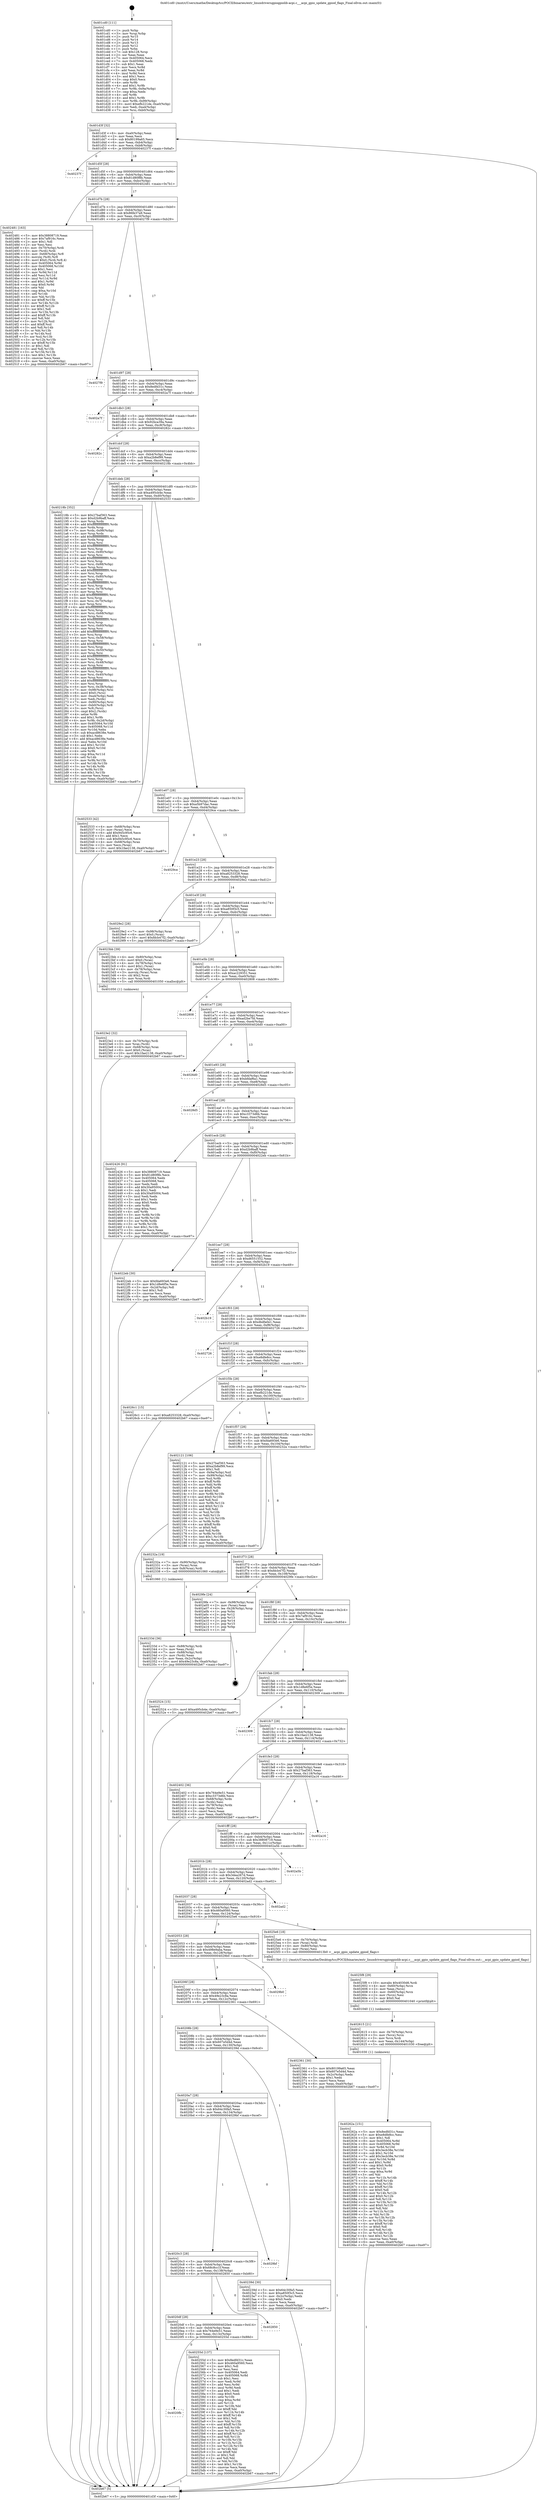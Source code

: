digraph "0x401cd0" {
  label = "0x401cd0 (/mnt/c/Users/mathe/Desktop/tcc/POCII/binaries/extr_linuxdriversgpiogpiolib-acpi.c___acpi_gpio_update_gpiod_flags_Final-ollvm.out::main(0))"
  labelloc = "t"
  node[shape=record]

  Entry [label="",width=0.3,height=0.3,shape=circle,fillcolor=black,style=filled]
  "0x401d3f" [label="{
     0x401d3f [32]\l
     | [instrs]\l
     &nbsp;&nbsp;0x401d3f \<+6\>: mov -0xa0(%rbp),%eax\l
     &nbsp;&nbsp;0x401d45 \<+2\>: mov %eax,%ecx\l
     &nbsp;&nbsp;0x401d47 \<+6\>: sub $0x80199a65,%ecx\l
     &nbsp;&nbsp;0x401d4d \<+6\>: mov %eax,-0xb4(%rbp)\l
     &nbsp;&nbsp;0x401d53 \<+6\>: mov %ecx,-0xb8(%rbp)\l
     &nbsp;&nbsp;0x401d59 \<+6\>: je 000000000040237f \<main+0x6af\>\l
  }"]
  "0x40237f" [label="{
     0x40237f\l
  }", style=dashed]
  "0x401d5f" [label="{
     0x401d5f [28]\l
     | [instrs]\l
     &nbsp;&nbsp;0x401d5f \<+5\>: jmp 0000000000401d64 \<main+0x94\>\l
     &nbsp;&nbsp;0x401d64 \<+6\>: mov -0xb4(%rbp),%eax\l
     &nbsp;&nbsp;0x401d6a \<+5\>: sub $0x81d80f8b,%eax\l
     &nbsp;&nbsp;0x401d6f \<+6\>: mov %eax,-0xbc(%rbp)\l
     &nbsp;&nbsp;0x401d75 \<+6\>: je 0000000000402481 \<main+0x7b1\>\l
  }"]
  Exit [label="",width=0.3,height=0.3,shape=circle,fillcolor=black,style=filled,peripheries=2]
  "0x402481" [label="{
     0x402481 [163]\l
     | [instrs]\l
     &nbsp;&nbsp;0x402481 \<+5\>: mov $0x38808719,%eax\l
     &nbsp;&nbsp;0x402486 \<+5\>: mov $0x7af916c,%ecx\l
     &nbsp;&nbsp;0x40248b \<+2\>: mov $0x1,%dl\l
     &nbsp;&nbsp;0x40248d \<+2\>: xor %esi,%esi\l
     &nbsp;&nbsp;0x40248f \<+4\>: mov -0x70(%rbp),%rdi\l
     &nbsp;&nbsp;0x402493 \<+3\>: mov (%rdi),%rdi\l
     &nbsp;&nbsp;0x402496 \<+4\>: mov -0x68(%rbp),%r8\l
     &nbsp;&nbsp;0x40249a \<+3\>: movslq (%r8),%r8\l
     &nbsp;&nbsp;0x40249d \<+8\>: movl $0x0,(%rdi,%r8,4)\l
     &nbsp;&nbsp;0x4024a5 \<+8\>: mov 0x405064,%r9d\l
     &nbsp;&nbsp;0x4024ad \<+8\>: mov 0x405068,%r10d\l
     &nbsp;&nbsp;0x4024b5 \<+3\>: sub $0x1,%esi\l
     &nbsp;&nbsp;0x4024b8 \<+3\>: mov %r9d,%r11d\l
     &nbsp;&nbsp;0x4024bb \<+3\>: add %esi,%r11d\l
     &nbsp;&nbsp;0x4024be \<+4\>: imul %r11d,%r9d\l
     &nbsp;&nbsp;0x4024c2 \<+4\>: and $0x1,%r9d\l
     &nbsp;&nbsp;0x4024c6 \<+4\>: cmp $0x0,%r9d\l
     &nbsp;&nbsp;0x4024ca \<+3\>: sete %bl\l
     &nbsp;&nbsp;0x4024cd \<+4\>: cmp $0xa,%r10d\l
     &nbsp;&nbsp;0x4024d1 \<+4\>: setl %r14b\l
     &nbsp;&nbsp;0x4024d5 \<+3\>: mov %bl,%r15b\l
     &nbsp;&nbsp;0x4024d8 \<+4\>: xor $0xff,%r15b\l
     &nbsp;&nbsp;0x4024dc \<+3\>: mov %r14b,%r12b\l
     &nbsp;&nbsp;0x4024df \<+4\>: xor $0xff,%r12b\l
     &nbsp;&nbsp;0x4024e3 \<+3\>: xor $0x1,%dl\l
     &nbsp;&nbsp;0x4024e6 \<+3\>: mov %r15b,%r13b\l
     &nbsp;&nbsp;0x4024e9 \<+4\>: and $0xff,%r13b\l
     &nbsp;&nbsp;0x4024ed \<+2\>: and %dl,%bl\l
     &nbsp;&nbsp;0x4024ef \<+3\>: mov %r12b,%sil\l
     &nbsp;&nbsp;0x4024f2 \<+4\>: and $0xff,%sil\l
     &nbsp;&nbsp;0x4024f6 \<+3\>: and %dl,%r14b\l
     &nbsp;&nbsp;0x4024f9 \<+3\>: or %bl,%r13b\l
     &nbsp;&nbsp;0x4024fc \<+3\>: or %r14b,%sil\l
     &nbsp;&nbsp;0x4024ff \<+3\>: xor %sil,%r13b\l
     &nbsp;&nbsp;0x402502 \<+3\>: or %r12b,%r15b\l
     &nbsp;&nbsp;0x402505 \<+4\>: xor $0xff,%r15b\l
     &nbsp;&nbsp;0x402509 \<+3\>: or $0x1,%dl\l
     &nbsp;&nbsp;0x40250c \<+3\>: and %dl,%r15b\l
     &nbsp;&nbsp;0x40250f \<+3\>: or %r15b,%r13b\l
     &nbsp;&nbsp;0x402512 \<+4\>: test $0x1,%r13b\l
     &nbsp;&nbsp;0x402516 \<+3\>: cmovne %ecx,%eax\l
     &nbsp;&nbsp;0x402519 \<+6\>: mov %eax,-0xa0(%rbp)\l
     &nbsp;&nbsp;0x40251f \<+5\>: jmp 0000000000402b67 \<main+0xe97\>\l
  }"]
  "0x401d7b" [label="{
     0x401d7b [28]\l
     | [instrs]\l
     &nbsp;&nbsp;0x401d7b \<+5\>: jmp 0000000000401d80 \<main+0xb0\>\l
     &nbsp;&nbsp;0x401d80 \<+6\>: mov -0xb4(%rbp),%eax\l
     &nbsp;&nbsp;0x401d86 \<+5\>: sub $0x86fe37a9,%eax\l
     &nbsp;&nbsp;0x401d8b \<+6\>: mov %eax,-0xc0(%rbp)\l
     &nbsp;&nbsp;0x401d91 \<+6\>: je 00000000004027f9 \<main+0xb29\>\l
  }"]
  "0x40262a" [label="{
     0x40262a [151]\l
     | [instrs]\l
     &nbsp;&nbsp;0x40262a \<+5\>: mov $0x8edfd31c,%eax\l
     &nbsp;&nbsp;0x40262f \<+5\>: mov $0xe8dfe8cc,%esi\l
     &nbsp;&nbsp;0x402634 \<+2\>: mov $0x1,%dl\l
     &nbsp;&nbsp;0x402636 \<+8\>: mov 0x405064,%r8d\l
     &nbsp;&nbsp;0x40263e \<+8\>: mov 0x405068,%r9d\l
     &nbsp;&nbsp;0x402646 \<+3\>: mov %r8d,%r10d\l
     &nbsp;&nbsp;0x402649 \<+7\>: sub $0x3ecb38e,%r10d\l
     &nbsp;&nbsp;0x402650 \<+4\>: sub $0x1,%r10d\l
     &nbsp;&nbsp;0x402654 \<+7\>: add $0x3ecb38e,%r10d\l
     &nbsp;&nbsp;0x40265b \<+4\>: imul %r10d,%r8d\l
     &nbsp;&nbsp;0x40265f \<+4\>: and $0x1,%r8d\l
     &nbsp;&nbsp;0x402663 \<+4\>: cmp $0x0,%r8d\l
     &nbsp;&nbsp;0x402667 \<+4\>: sete %r11b\l
     &nbsp;&nbsp;0x40266b \<+4\>: cmp $0xa,%r9d\l
     &nbsp;&nbsp;0x40266f \<+3\>: setl %bl\l
     &nbsp;&nbsp;0x402672 \<+3\>: mov %r11b,%r14b\l
     &nbsp;&nbsp;0x402675 \<+4\>: xor $0xff,%r14b\l
     &nbsp;&nbsp;0x402679 \<+3\>: mov %bl,%r15b\l
     &nbsp;&nbsp;0x40267c \<+4\>: xor $0xff,%r15b\l
     &nbsp;&nbsp;0x402680 \<+3\>: xor $0x0,%dl\l
     &nbsp;&nbsp;0x402683 \<+3\>: mov %r14b,%r12b\l
     &nbsp;&nbsp;0x402686 \<+4\>: and $0x0,%r12b\l
     &nbsp;&nbsp;0x40268a \<+3\>: and %dl,%r11b\l
     &nbsp;&nbsp;0x40268d \<+3\>: mov %r15b,%r13b\l
     &nbsp;&nbsp;0x402690 \<+4\>: and $0x0,%r13b\l
     &nbsp;&nbsp;0x402694 \<+2\>: and %dl,%bl\l
     &nbsp;&nbsp;0x402696 \<+3\>: or %r11b,%r12b\l
     &nbsp;&nbsp;0x402699 \<+3\>: or %bl,%r13b\l
     &nbsp;&nbsp;0x40269c \<+3\>: xor %r13b,%r12b\l
     &nbsp;&nbsp;0x40269f \<+3\>: or %r15b,%r14b\l
     &nbsp;&nbsp;0x4026a2 \<+4\>: xor $0xff,%r14b\l
     &nbsp;&nbsp;0x4026a6 \<+3\>: or $0x0,%dl\l
     &nbsp;&nbsp;0x4026a9 \<+3\>: and %dl,%r14b\l
     &nbsp;&nbsp;0x4026ac \<+3\>: or %r14b,%r12b\l
     &nbsp;&nbsp;0x4026af \<+4\>: test $0x1,%r12b\l
     &nbsp;&nbsp;0x4026b3 \<+3\>: cmovne %esi,%eax\l
     &nbsp;&nbsp;0x4026b6 \<+6\>: mov %eax,-0xa0(%rbp)\l
     &nbsp;&nbsp;0x4026bc \<+5\>: jmp 0000000000402b67 \<main+0xe97\>\l
  }"]
  "0x4027f9" [label="{
     0x4027f9\l
  }", style=dashed]
  "0x401d97" [label="{
     0x401d97 [28]\l
     | [instrs]\l
     &nbsp;&nbsp;0x401d97 \<+5\>: jmp 0000000000401d9c \<main+0xcc\>\l
     &nbsp;&nbsp;0x401d9c \<+6\>: mov -0xb4(%rbp),%eax\l
     &nbsp;&nbsp;0x401da2 \<+5\>: sub $0x8edfd31c,%eax\l
     &nbsp;&nbsp;0x401da7 \<+6\>: mov %eax,-0xc4(%rbp)\l
     &nbsp;&nbsp;0x401dad \<+6\>: je 0000000000402a7f \<main+0xdaf\>\l
  }"]
  "0x402615" [label="{
     0x402615 [21]\l
     | [instrs]\l
     &nbsp;&nbsp;0x402615 \<+4\>: mov -0x70(%rbp),%rcx\l
     &nbsp;&nbsp;0x402619 \<+3\>: mov (%rcx),%rcx\l
     &nbsp;&nbsp;0x40261c \<+3\>: mov %rcx,%rdi\l
     &nbsp;&nbsp;0x40261f \<+6\>: mov %eax,-0x144(%rbp)\l
     &nbsp;&nbsp;0x402625 \<+5\>: call 0000000000401030 \<free@plt\>\l
     | [calls]\l
     &nbsp;&nbsp;0x401030 \{1\} (unknown)\l
  }"]
  "0x402a7f" [label="{
     0x402a7f\l
  }", style=dashed]
  "0x401db3" [label="{
     0x401db3 [28]\l
     | [instrs]\l
     &nbsp;&nbsp;0x401db3 \<+5\>: jmp 0000000000401db8 \<main+0xe8\>\l
     &nbsp;&nbsp;0x401db8 \<+6\>: mov -0xb4(%rbp),%eax\l
     &nbsp;&nbsp;0x401dbe \<+5\>: sub $0x92bca39a,%eax\l
     &nbsp;&nbsp;0x401dc3 \<+6\>: mov %eax,-0xc8(%rbp)\l
     &nbsp;&nbsp;0x401dc9 \<+6\>: je 000000000040282c \<main+0xb5c\>\l
  }"]
  "0x4025f8" [label="{
     0x4025f8 [29]\l
     | [instrs]\l
     &nbsp;&nbsp;0x4025f8 \<+10\>: movabs $0x4030d6,%rdi\l
     &nbsp;&nbsp;0x402602 \<+4\>: mov -0x60(%rbp),%rcx\l
     &nbsp;&nbsp;0x402606 \<+2\>: mov %eax,(%rcx)\l
     &nbsp;&nbsp;0x402608 \<+4\>: mov -0x60(%rbp),%rcx\l
     &nbsp;&nbsp;0x40260c \<+2\>: mov (%rcx),%esi\l
     &nbsp;&nbsp;0x40260e \<+2\>: mov $0x0,%al\l
     &nbsp;&nbsp;0x402610 \<+5\>: call 0000000000401040 \<printf@plt\>\l
     | [calls]\l
     &nbsp;&nbsp;0x401040 \{1\} (unknown)\l
  }"]
  "0x40282c" [label="{
     0x40282c\l
  }", style=dashed]
  "0x401dcf" [label="{
     0x401dcf [28]\l
     | [instrs]\l
     &nbsp;&nbsp;0x401dcf \<+5\>: jmp 0000000000401dd4 \<main+0x104\>\l
     &nbsp;&nbsp;0x401dd4 \<+6\>: mov -0xb4(%rbp),%eax\l
     &nbsp;&nbsp;0x401dda \<+5\>: sub $0xa2b8ef99,%eax\l
     &nbsp;&nbsp;0x401ddf \<+6\>: mov %eax,-0xcc(%rbp)\l
     &nbsp;&nbsp;0x401de5 \<+6\>: je 000000000040218b \<main+0x4bb\>\l
  }"]
  "0x4020fb" [label="{
     0x4020fb\l
  }", style=dashed]
  "0x40218b" [label="{
     0x40218b [352]\l
     | [instrs]\l
     &nbsp;&nbsp;0x40218b \<+5\>: mov $0x27baf363,%eax\l
     &nbsp;&nbsp;0x402190 \<+5\>: mov $0xd2b9baff,%ecx\l
     &nbsp;&nbsp;0x402195 \<+3\>: mov %rsp,%rdx\l
     &nbsp;&nbsp;0x402198 \<+4\>: add $0xfffffffffffffff0,%rdx\l
     &nbsp;&nbsp;0x40219c \<+3\>: mov %rdx,%rsp\l
     &nbsp;&nbsp;0x40219f \<+7\>: mov %rdx,-0x98(%rbp)\l
     &nbsp;&nbsp;0x4021a6 \<+3\>: mov %rsp,%rdx\l
     &nbsp;&nbsp;0x4021a9 \<+4\>: add $0xfffffffffffffff0,%rdx\l
     &nbsp;&nbsp;0x4021ad \<+3\>: mov %rdx,%rsp\l
     &nbsp;&nbsp;0x4021b0 \<+3\>: mov %rsp,%rsi\l
     &nbsp;&nbsp;0x4021b3 \<+4\>: add $0xfffffffffffffff0,%rsi\l
     &nbsp;&nbsp;0x4021b7 \<+3\>: mov %rsi,%rsp\l
     &nbsp;&nbsp;0x4021ba \<+7\>: mov %rsi,-0x90(%rbp)\l
     &nbsp;&nbsp;0x4021c1 \<+3\>: mov %rsp,%rsi\l
     &nbsp;&nbsp;0x4021c4 \<+4\>: add $0xfffffffffffffff0,%rsi\l
     &nbsp;&nbsp;0x4021c8 \<+3\>: mov %rsi,%rsp\l
     &nbsp;&nbsp;0x4021cb \<+7\>: mov %rsi,-0x88(%rbp)\l
     &nbsp;&nbsp;0x4021d2 \<+3\>: mov %rsp,%rsi\l
     &nbsp;&nbsp;0x4021d5 \<+4\>: add $0xfffffffffffffff0,%rsi\l
     &nbsp;&nbsp;0x4021d9 \<+3\>: mov %rsi,%rsp\l
     &nbsp;&nbsp;0x4021dc \<+4\>: mov %rsi,-0x80(%rbp)\l
     &nbsp;&nbsp;0x4021e0 \<+3\>: mov %rsp,%rsi\l
     &nbsp;&nbsp;0x4021e3 \<+4\>: add $0xfffffffffffffff0,%rsi\l
     &nbsp;&nbsp;0x4021e7 \<+3\>: mov %rsi,%rsp\l
     &nbsp;&nbsp;0x4021ea \<+4\>: mov %rsi,-0x78(%rbp)\l
     &nbsp;&nbsp;0x4021ee \<+3\>: mov %rsp,%rsi\l
     &nbsp;&nbsp;0x4021f1 \<+4\>: add $0xfffffffffffffff0,%rsi\l
     &nbsp;&nbsp;0x4021f5 \<+3\>: mov %rsi,%rsp\l
     &nbsp;&nbsp;0x4021f8 \<+4\>: mov %rsi,-0x70(%rbp)\l
     &nbsp;&nbsp;0x4021fc \<+3\>: mov %rsp,%rsi\l
     &nbsp;&nbsp;0x4021ff \<+4\>: add $0xfffffffffffffff0,%rsi\l
     &nbsp;&nbsp;0x402203 \<+3\>: mov %rsi,%rsp\l
     &nbsp;&nbsp;0x402206 \<+4\>: mov %rsi,-0x68(%rbp)\l
     &nbsp;&nbsp;0x40220a \<+3\>: mov %rsp,%rsi\l
     &nbsp;&nbsp;0x40220d \<+4\>: add $0xfffffffffffffff0,%rsi\l
     &nbsp;&nbsp;0x402211 \<+3\>: mov %rsi,%rsp\l
     &nbsp;&nbsp;0x402214 \<+4\>: mov %rsi,-0x60(%rbp)\l
     &nbsp;&nbsp;0x402218 \<+3\>: mov %rsp,%rsi\l
     &nbsp;&nbsp;0x40221b \<+4\>: add $0xfffffffffffffff0,%rsi\l
     &nbsp;&nbsp;0x40221f \<+3\>: mov %rsi,%rsp\l
     &nbsp;&nbsp;0x402222 \<+4\>: mov %rsi,-0x58(%rbp)\l
     &nbsp;&nbsp;0x402226 \<+3\>: mov %rsp,%rsi\l
     &nbsp;&nbsp;0x402229 \<+4\>: add $0xfffffffffffffff0,%rsi\l
     &nbsp;&nbsp;0x40222d \<+3\>: mov %rsi,%rsp\l
     &nbsp;&nbsp;0x402230 \<+4\>: mov %rsi,-0x50(%rbp)\l
     &nbsp;&nbsp;0x402234 \<+3\>: mov %rsp,%rsi\l
     &nbsp;&nbsp;0x402237 \<+4\>: add $0xfffffffffffffff0,%rsi\l
     &nbsp;&nbsp;0x40223b \<+3\>: mov %rsi,%rsp\l
     &nbsp;&nbsp;0x40223e \<+4\>: mov %rsi,-0x48(%rbp)\l
     &nbsp;&nbsp;0x402242 \<+3\>: mov %rsp,%rsi\l
     &nbsp;&nbsp;0x402245 \<+4\>: add $0xfffffffffffffff0,%rsi\l
     &nbsp;&nbsp;0x402249 \<+3\>: mov %rsi,%rsp\l
     &nbsp;&nbsp;0x40224c \<+4\>: mov %rsi,-0x40(%rbp)\l
     &nbsp;&nbsp;0x402250 \<+3\>: mov %rsp,%rsi\l
     &nbsp;&nbsp;0x402253 \<+4\>: add $0xfffffffffffffff0,%rsi\l
     &nbsp;&nbsp;0x402257 \<+3\>: mov %rsi,%rsp\l
     &nbsp;&nbsp;0x40225a \<+4\>: mov %rsi,-0x38(%rbp)\l
     &nbsp;&nbsp;0x40225e \<+7\>: mov -0x98(%rbp),%rsi\l
     &nbsp;&nbsp;0x402265 \<+6\>: movl $0x0,(%rsi)\l
     &nbsp;&nbsp;0x40226b \<+6\>: mov -0xa4(%rbp),%edi\l
     &nbsp;&nbsp;0x402271 \<+2\>: mov %edi,(%rdx)\l
     &nbsp;&nbsp;0x402273 \<+7\>: mov -0x90(%rbp),%rsi\l
     &nbsp;&nbsp;0x40227a \<+7\>: mov -0xb0(%rbp),%r8\l
     &nbsp;&nbsp;0x402281 \<+3\>: mov %r8,(%rsi)\l
     &nbsp;&nbsp;0x402284 \<+3\>: cmpl $0x2,(%rdx)\l
     &nbsp;&nbsp;0x402287 \<+4\>: setne %r9b\l
     &nbsp;&nbsp;0x40228b \<+4\>: and $0x1,%r9b\l
     &nbsp;&nbsp;0x40228f \<+4\>: mov %r9b,-0x2d(%rbp)\l
     &nbsp;&nbsp;0x402293 \<+8\>: mov 0x405064,%r10d\l
     &nbsp;&nbsp;0x40229b \<+8\>: mov 0x405068,%r11d\l
     &nbsp;&nbsp;0x4022a3 \<+3\>: mov %r10d,%ebx\l
     &nbsp;&nbsp;0x4022a6 \<+6\>: sub $0xacd8638e,%ebx\l
     &nbsp;&nbsp;0x4022ac \<+3\>: sub $0x1,%ebx\l
     &nbsp;&nbsp;0x4022af \<+6\>: add $0xacd8638e,%ebx\l
     &nbsp;&nbsp;0x4022b5 \<+4\>: imul %ebx,%r10d\l
     &nbsp;&nbsp;0x4022b9 \<+4\>: and $0x1,%r10d\l
     &nbsp;&nbsp;0x4022bd \<+4\>: cmp $0x0,%r10d\l
     &nbsp;&nbsp;0x4022c1 \<+4\>: sete %r9b\l
     &nbsp;&nbsp;0x4022c5 \<+4\>: cmp $0xa,%r11d\l
     &nbsp;&nbsp;0x4022c9 \<+4\>: setl %r14b\l
     &nbsp;&nbsp;0x4022cd \<+3\>: mov %r9b,%r15b\l
     &nbsp;&nbsp;0x4022d0 \<+3\>: and %r14b,%r15b\l
     &nbsp;&nbsp;0x4022d3 \<+3\>: xor %r14b,%r9b\l
     &nbsp;&nbsp;0x4022d6 \<+3\>: or %r9b,%r15b\l
     &nbsp;&nbsp;0x4022d9 \<+4\>: test $0x1,%r15b\l
     &nbsp;&nbsp;0x4022dd \<+3\>: cmovne %ecx,%eax\l
     &nbsp;&nbsp;0x4022e0 \<+6\>: mov %eax,-0xa0(%rbp)\l
     &nbsp;&nbsp;0x4022e6 \<+5\>: jmp 0000000000402b67 \<main+0xe97\>\l
  }"]
  "0x401deb" [label="{
     0x401deb [28]\l
     | [instrs]\l
     &nbsp;&nbsp;0x401deb \<+5\>: jmp 0000000000401df0 \<main+0x120\>\l
     &nbsp;&nbsp;0x401df0 \<+6\>: mov -0xb4(%rbp),%eax\l
     &nbsp;&nbsp;0x401df6 \<+5\>: sub $0xa495cb4e,%eax\l
     &nbsp;&nbsp;0x401dfb \<+6\>: mov %eax,-0xd0(%rbp)\l
     &nbsp;&nbsp;0x401e01 \<+6\>: je 0000000000402533 \<main+0x863\>\l
  }"]
  "0x40255d" [label="{
     0x40255d [137]\l
     | [instrs]\l
     &nbsp;&nbsp;0x40255d \<+5\>: mov $0x8edfd31c,%eax\l
     &nbsp;&nbsp;0x402562 \<+5\>: mov $0x460a9560,%ecx\l
     &nbsp;&nbsp;0x402567 \<+2\>: mov $0x1,%dl\l
     &nbsp;&nbsp;0x402569 \<+2\>: xor %esi,%esi\l
     &nbsp;&nbsp;0x40256b \<+7\>: mov 0x405064,%edi\l
     &nbsp;&nbsp;0x402572 \<+8\>: mov 0x405068,%r8d\l
     &nbsp;&nbsp;0x40257a \<+3\>: sub $0x1,%esi\l
     &nbsp;&nbsp;0x40257d \<+3\>: mov %edi,%r9d\l
     &nbsp;&nbsp;0x402580 \<+3\>: add %esi,%r9d\l
     &nbsp;&nbsp;0x402583 \<+4\>: imul %r9d,%edi\l
     &nbsp;&nbsp;0x402587 \<+3\>: and $0x1,%edi\l
     &nbsp;&nbsp;0x40258a \<+3\>: cmp $0x0,%edi\l
     &nbsp;&nbsp;0x40258d \<+4\>: sete %r10b\l
     &nbsp;&nbsp;0x402591 \<+4\>: cmp $0xa,%r8d\l
     &nbsp;&nbsp;0x402595 \<+4\>: setl %r11b\l
     &nbsp;&nbsp;0x402599 \<+3\>: mov %r10b,%bl\l
     &nbsp;&nbsp;0x40259c \<+3\>: xor $0xff,%bl\l
     &nbsp;&nbsp;0x40259f \<+3\>: mov %r11b,%r14b\l
     &nbsp;&nbsp;0x4025a2 \<+4\>: xor $0xff,%r14b\l
     &nbsp;&nbsp;0x4025a6 \<+3\>: xor $0x1,%dl\l
     &nbsp;&nbsp;0x4025a9 \<+3\>: mov %bl,%r15b\l
     &nbsp;&nbsp;0x4025ac \<+4\>: and $0xff,%r15b\l
     &nbsp;&nbsp;0x4025b0 \<+3\>: and %dl,%r10b\l
     &nbsp;&nbsp;0x4025b3 \<+3\>: mov %r14b,%r12b\l
     &nbsp;&nbsp;0x4025b6 \<+4\>: and $0xff,%r12b\l
     &nbsp;&nbsp;0x4025ba \<+3\>: and %dl,%r11b\l
     &nbsp;&nbsp;0x4025bd \<+3\>: or %r10b,%r15b\l
     &nbsp;&nbsp;0x4025c0 \<+3\>: or %r11b,%r12b\l
     &nbsp;&nbsp;0x4025c3 \<+3\>: xor %r12b,%r15b\l
     &nbsp;&nbsp;0x4025c6 \<+3\>: or %r14b,%bl\l
     &nbsp;&nbsp;0x4025c9 \<+3\>: xor $0xff,%bl\l
     &nbsp;&nbsp;0x4025cc \<+3\>: or $0x1,%dl\l
     &nbsp;&nbsp;0x4025cf \<+2\>: and %dl,%bl\l
     &nbsp;&nbsp;0x4025d1 \<+3\>: or %bl,%r15b\l
     &nbsp;&nbsp;0x4025d4 \<+4\>: test $0x1,%r15b\l
     &nbsp;&nbsp;0x4025d8 \<+3\>: cmovne %ecx,%eax\l
     &nbsp;&nbsp;0x4025db \<+6\>: mov %eax,-0xa0(%rbp)\l
     &nbsp;&nbsp;0x4025e1 \<+5\>: jmp 0000000000402b67 \<main+0xe97\>\l
  }"]
  "0x402533" [label="{
     0x402533 [42]\l
     | [instrs]\l
     &nbsp;&nbsp;0x402533 \<+4\>: mov -0x68(%rbp),%rax\l
     &nbsp;&nbsp;0x402537 \<+2\>: mov (%rax),%ecx\l
     &nbsp;&nbsp;0x402539 \<+6\>: add $0x945c95c6,%ecx\l
     &nbsp;&nbsp;0x40253f \<+3\>: add $0x1,%ecx\l
     &nbsp;&nbsp;0x402542 \<+6\>: sub $0x945c95c6,%ecx\l
     &nbsp;&nbsp;0x402548 \<+4\>: mov -0x68(%rbp),%rax\l
     &nbsp;&nbsp;0x40254c \<+2\>: mov %ecx,(%rax)\l
     &nbsp;&nbsp;0x40254e \<+10\>: movl $0x1fae2138,-0xa0(%rbp)\l
     &nbsp;&nbsp;0x402558 \<+5\>: jmp 0000000000402b67 \<main+0xe97\>\l
  }"]
  "0x401e07" [label="{
     0x401e07 [28]\l
     | [instrs]\l
     &nbsp;&nbsp;0x401e07 \<+5\>: jmp 0000000000401e0c \<main+0x13c\>\l
     &nbsp;&nbsp;0x401e0c \<+6\>: mov -0xb4(%rbp),%eax\l
     &nbsp;&nbsp;0x401e12 \<+5\>: sub $0xa5b97dac,%eax\l
     &nbsp;&nbsp;0x401e17 \<+6\>: mov %eax,-0xd4(%rbp)\l
     &nbsp;&nbsp;0x401e1d \<+6\>: je 00000000004029ce \<main+0xcfe\>\l
  }"]
  "0x4020df" [label="{
     0x4020df [28]\l
     | [instrs]\l
     &nbsp;&nbsp;0x4020df \<+5\>: jmp 00000000004020e4 \<main+0x414\>\l
     &nbsp;&nbsp;0x4020e4 \<+6\>: mov -0xb4(%rbp),%eax\l
     &nbsp;&nbsp;0x4020ea \<+5\>: sub $0x764e9e51,%eax\l
     &nbsp;&nbsp;0x4020ef \<+6\>: mov %eax,-0x13c(%rbp)\l
     &nbsp;&nbsp;0x4020f5 \<+6\>: je 000000000040255d \<main+0x88d\>\l
  }"]
  "0x4029ce" [label="{
     0x4029ce\l
  }", style=dashed]
  "0x401e23" [label="{
     0x401e23 [28]\l
     | [instrs]\l
     &nbsp;&nbsp;0x401e23 \<+5\>: jmp 0000000000401e28 \<main+0x158\>\l
     &nbsp;&nbsp;0x401e28 \<+6\>: mov -0xb4(%rbp),%eax\l
     &nbsp;&nbsp;0x401e2e \<+5\>: sub $0xa8253328,%eax\l
     &nbsp;&nbsp;0x401e33 \<+6\>: mov %eax,-0xd8(%rbp)\l
     &nbsp;&nbsp;0x401e39 \<+6\>: je 00000000004029e2 \<main+0xd12\>\l
  }"]
  "0x402850" [label="{
     0x402850\l
  }", style=dashed]
  "0x4029e2" [label="{
     0x4029e2 [28]\l
     | [instrs]\l
     &nbsp;&nbsp;0x4029e2 \<+7\>: mov -0x98(%rbp),%rax\l
     &nbsp;&nbsp;0x4029e9 \<+6\>: movl $0x0,(%rax)\l
     &nbsp;&nbsp;0x4029ef \<+10\>: movl $0xfdcb47f2,-0xa0(%rbp)\l
     &nbsp;&nbsp;0x4029f9 \<+5\>: jmp 0000000000402b67 \<main+0xe97\>\l
  }"]
  "0x401e3f" [label="{
     0x401e3f [28]\l
     | [instrs]\l
     &nbsp;&nbsp;0x401e3f \<+5\>: jmp 0000000000401e44 \<main+0x174\>\l
     &nbsp;&nbsp;0x401e44 \<+6\>: mov -0xb4(%rbp),%eax\l
     &nbsp;&nbsp;0x401e4a \<+5\>: sub $0xa850f3c5,%eax\l
     &nbsp;&nbsp;0x401e4f \<+6\>: mov %eax,-0xdc(%rbp)\l
     &nbsp;&nbsp;0x401e55 \<+6\>: je 00000000004023bb \<main+0x6eb\>\l
  }"]
  "0x4020c3" [label="{
     0x4020c3 [28]\l
     | [instrs]\l
     &nbsp;&nbsp;0x4020c3 \<+5\>: jmp 00000000004020c8 \<main+0x3f8\>\l
     &nbsp;&nbsp;0x4020c8 \<+6\>: mov -0xb4(%rbp),%eax\l
     &nbsp;&nbsp;0x4020ce \<+5\>: sub $0x68c8cc1f,%eax\l
     &nbsp;&nbsp;0x4020d3 \<+6\>: mov %eax,-0x138(%rbp)\l
     &nbsp;&nbsp;0x4020d9 \<+6\>: je 0000000000402850 \<main+0xb80\>\l
  }"]
  "0x4023bb" [label="{
     0x4023bb [39]\l
     | [instrs]\l
     &nbsp;&nbsp;0x4023bb \<+4\>: mov -0x80(%rbp),%rax\l
     &nbsp;&nbsp;0x4023bf \<+6\>: movl $0x0,(%rax)\l
     &nbsp;&nbsp;0x4023c5 \<+4\>: mov -0x78(%rbp),%rax\l
     &nbsp;&nbsp;0x4023c9 \<+6\>: movl $0x1,(%rax)\l
     &nbsp;&nbsp;0x4023cf \<+4\>: mov -0x78(%rbp),%rax\l
     &nbsp;&nbsp;0x4023d3 \<+3\>: movslq (%rax),%rax\l
     &nbsp;&nbsp;0x4023d6 \<+4\>: shl $0x2,%rax\l
     &nbsp;&nbsp;0x4023da \<+3\>: mov %rax,%rdi\l
     &nbsp;&nbsp;0x4023dd \<+5\>: call 0000000000401050 \<malloc@plt\>\l
     | [calls]\l
     &nbsp;&nbsp;0x401050 \{1\} (unknown)\l
  }"]
  "0x401e5b" [label="{
     0x401e5b [28]\l
     | [instrs]\l
     &nbsp;&nbsp;0x401e5b \<+5\>: jmp 0000000000401e60 \<main+0x190\>\l
     &nbsp;&nbsp;0x401e60 \<+6\>: mov -0xb4(%rbp),%eax\l
     &nbsp;&nbsp;0x401e66 \<+5\>: sub $0xac229351,%eax\l
     &nbsp;&nbsp;0x401e6b \<+6\>: mov %eax,-0xe0(%rbp)\l
     &nbsp;&nbsp;0x401e71 \<+6\>: je 0000000000402808 \<main+0xb38\>\l
  }"]
  "0x4029bf" [label="{
     0x4029bf\l
  }", style=dashed]
  "0x402808" [label="{
     0x402808\l
  }", style=dashed]
  "0x401e77" [label="{
     0x401e77 [28]\l
     | [instrs]\l
     &nbsp;&nbsp;0x401e77 \<+5\>: jmp 0000000000401e7c \<main+0x1ac\>\l
     &nbsp;&nbsp;0x401e7c \<+6\>: mov -0xb4(%rbp),%eax\l
     &nbsp;&nbsp;0x401e82 \<+5\>: sub $0xad2be7fd,%eax\l
     &nbsp;&nbsp;0x401e87 \<+6\>: mov %eax,-0xe4(%rbp)\l
     &nbsp;&nbsp;0x401e8d \<+6\>: je 00000000004026d0 \<main+0xa00\>\l
  }"]
  "0x4023e2" [label="{
     0x4023e2 [32]\l
     | [instrs]\l
     &nbsp;&nbsp;0x4023e2 \<+4\>: mov -0x70(%rbp),%rdi\l
     &nbsp;&nbsp;0x4023e6 \<+3\>: mov %rax,(%rdi)\l
     &nbsp;&nbsp;0x4023e9 \<+4\>: mov -0x68(%rbp),%rax\l
     &nbsp;&nbsp;0x4023ed \<+6\>: movl $0x0,(%rax)\l
     &nbsp;&nbsp;0x4023f3 \<+10\>: movl $0x1fae2138,-0xa0(%rbp)\l
     &nbsp;&nbsp;0x4023fd \<+5\>: jmp 0000000000402b67 \<main+0xe97\>\l
  }"]
  "0x4026d0" [label="{
     0x4026d0\l
  }", style=dashed]
  "0x401e93" [label="{
     0x401e93 [28]\l
     | [instrs]\l
     &nbsp;&nbsp;0x401e93 \<+5\>: jmp 0000000000401e98 \<main+0x1c8\>\l
     &nbsp;&nbsp;0x401e98 \<+6\>: mov -0xb4(%rbp),%eax\l
     &nbsp;&nbsp;0x401e9e \<+5\>: sub $0xbfdaf6a1,%eax\l
     &nbsp;&nbsp;0x401ea3 \<+6\>: mov %eax,-0xe8(%rbp)\l
     &nbsp;&nbsp;0x401ea9 \<+6\>: je 00000000004028d5 \<main+0xc05\>\l
  }"]
  "0x4020a7" [label="{
     0x4020a7 [28]\l
     | [instrs]\l
     &nbsp;&nbsp;0x4020a7 \<+5\>: jmp 00000000004020ac \<main+0x3dc\>\l
     &nbsp;&nbsp;0x4020ac \<+6\>: mov -0xb4(%rbp),%eax\l
     &nbsp;&nbsp;0x4020b2 \<+5\>: sub $0x64c30fa5,%eax\l
     &nbsp;&nbsp;0x4020b7 \<+6\>: mov %eax,-0x134(%rbp)\l
     &nbsp;&nbsp;0x4020bd \<+6\>: je 00000000004029bf \<main+0xcef\>\l
  }"]
  "0x4028d5" [label="{
     0x4028d5\l
  }", style=dashed]
  "0x401eaf" [label="{
     0x401eaf [28]\l
     | [instrs]\l
     &nbsp;&nbsp;0x401eaf \<+5\>: jmp 0000000000401eb4 \<main+0x1e4\>\l
     &nbsp;&nbsp;0x401eb4 \<+6\>: mov -0xb4(%rbp),%eax\l
     &nbsp;&nbsp;0x401eba \<+5\>: sub $0xc3373d6b,%eax\l
     &nbsp;&nbsp;0x401ebf \<+6\>: mov %eax,-0xec(%rbp)\l
     &nbsp;&nbsp;0x401ec5 \<+6\>: je 0000000000402426 \<main+0x756\>\l
  }"]
  "0x40239d" [label="{
     0x40239d [30]\l
     | [instrs]\l
     &nbsp;&nbsp;0x40239d \<+5\>: mov $0x64c30fa5,%eax\l
     &nbsp;&nbsp;0x4023a2 \<+5\>: mov $0xa850f3c5,%ecx\l
     &nbsp;&nbsp;0x4023a7 \<+3\>: mov -0x2c(%rbp),%edx\l
     &nbsp;&nbsp;0x4023aa \<+3\>: cmp $0x0,%edx\l
     &nbsp;&nbsp;0x4023ad \<+3\>: cmove %ecx,%eax\l
     &nbsp;&nbsp;0x4023b0 \<+6\>: mov %eax,-0xa0(%rbp)\l
     &nbsp;&nbsp;0x4023b6 \<+5\>: jmp 0000000000402b67 \<main+0xe97\>\l
  }"]
  "0x402426" [label="{
     0x402426 [91]\l
     | [instrs]\l
     &nbsp;&nbsp;0x402426 \<+5\>: mov $0x38808719,%eax\l
     &nbsp;&nbsp;0x40242b \<+5\>: mov $0x81d80f8b,%ecx\l
     &nbsp;&nbsp;0x402430 \<+7\>: mov 0x405064,%edx\l
     &nbsp;&nbsp;0x402437 \<+7\>: mov 0x405068,%esi\l
     &nbsp;&nbsp;0x40243e \<+2\>: mov %edx,%edi\l
     &nbsp;&nbsp;0x402440 \<+6\>: add $0x30a95004,%edi\l
     &nbsp;&nbsp;0x402446 \<+3\>: sub $0x1,%edi\l
     &nbsp;&nbsp;0x402449 \<+6\>: sub $0x30a95004,%edi\l
     &nbsp;&nbsp;0x40244f \<+3\>: imul %edi,%edx\l
     &nbsp;&nbsp;0x402452 \<+3\>: and $0x1,%edx\l
     &nbsp;&nbsp;0x402455 \<+3\>: cmp $0x0,%edx\l
     &nbsp;&nbsp;0x402458 \<+4\>: sete %r8b\l
     &nbsp;&nbsp;0x40245c \<+3\>: cmp $0xa,%esi\l
     &nbsp;&nbsp;0x40245f \<+4\>: setl %r9b\l
     &nbsp;&nbsp;0x402463 \<+3\>: mov %r8b,%r10b\l
     &nbsp;&nbsp;0x402466 \<+3\>: and %r9b,%r10b\l
     &nbsp;&nbsp;0x402469 \<+3\>: xor %r9b,%r8b\l
     &nbsp;&nbsp;0x40246c \<+3\>: or %r8b,%r10b\l
     &nbsp;&nbsp;0x40246f \<+4\>: test $0x1,%r10b\l
     &nbsp;&nbsp;0x402473 \<+3\>: cmovne %ecx,%eax\l
     &nbsp;&nbsp;0x402476 \<+6\>: mov %eax,-0xa0(%rbp)\l
     &nbsp;&nbsp;0x40247c \<+5\>: jmp 0000000000402b67 \<main+0xe97\>\l
  }"]
  "0x401ecb" [label="{
     0x401ecb [28]\l
     | [instrs]\l
     &nbsp;&nbsp;0x401ecb \<+5\>: jmp 0000000000401ed0 \<main+0x200\>\l
     &nbsp;&nbsp;0x401ed0 \<+6\>: mov -0xb4(%rbp),%eax\l
     &nbsp;&nbsp;0x401ed6 \<+5\>: sub $0xd2b9baff,%eax\l
     &nbsp;&nbsp;0x401edb \<+6\>: mov %eax,-0xf0(%rbp)\l
     &nbsp;&nbsp;0x401ee1 \<+6\>: je 00000000004022eb \<main+0x61b\>\l
  }"]
  "0x40208b" [label="{
     0x40208b [28]\l
     | [instrs]\l
     &nbsp;&nbsp;0x40208b \<+5\>: jmp 0000000000402090 \<main+0x3c0\>\l
     &nbsp;&nbsp;0x402090 \<+6\>: mov -0xb4(%rbp),%eax\l
     &nbsp;&nbsp;0x402096 \<+5\>: sub $0x607e5d4d,%eax\l
     &nbsp;&nbsp;0x40209b \<+6\>: mov %eax,-0x130(%rbp)\l
     &nbsp;&nbsp;0x4020a1 \<+6\>: je 000000000040239d \<main+0x6cd\>\l
  }"]
  "0x4022eb" [label="{
     0x4022eb [30]\l
     | [instrs]\l
     &nbsp;&nbsp;0x4022eb \<+5\>: mov $0xfda693e6,%eax\l
     &nbsp;&nbsp;0x4022f0 \<+5\>: mov $0x1d8e6f5e,%ecx\l
     &nbsp;&nbsp;0x4022f5 \<+3\>: mov -0x2d(%rbp),%dl\l
     &nbsp;&nbsp;0x4022f8 \<+3\>: test $0x1,%dl\l
     &nbsp;&nbsp;0x4022fb \<+3\>: cmovne %ecx,%eax\l
     &nbsp;&nbsp;0x4022fe \<+6\>: mov %eax,-0xa0(%rbp)\l
     &nbsp;&nbsp;0x402304 \<+5\>: jmp 0000000000402b67 \<main+0xe97\>\l
  }"]
  "0x401ee7" [label="{
     0x401ee7 [28]\l
     | [instrs]\l
     &nbsp;&nbsp;0x401ee7 \<+5\>: jmp 0000000000401eec \<main+0x21c\>\l
     &nbsp;&nbsp;0x401eec \<+6\>: mov -0xb4(%rbp),%eax\l
     &nbsp;&nbsp;0x401ef2 \<+5\>: sub $0xd6551552,%eax\l
     &nbsp;&nbsp;0x401ef7 \<+6\>: mov %eax,-0xf4(%rbp)\l
     &nbsp;&nbsp;0x401efd \<+6\>: je 0000000000402b19 \<main+0xe49\>\l
  }"]
  "0x402361" [label="{
     0x402361 [30]\l
     | [instrs]\l
     &nbsp;&nbsp;0x402361 \<+5\>: mov $0x80199a65,%eax\l
     &nbsp;&nbsp;0x402366 \<+5\>: mov $0x607e5d4d,%ecx\l
     &nbsp;&nbsp;0x40236b \<+3\>: mov -0x2c(%rbp),%edx\l
     &nbsp;&nbsp;0x40236e \<+3\>: cmp $0x1,%edx\l
     &nbsp;&nbsp;0x402371 \<+3\>: cmovl %ecx,%eax\l
     &nbsp;&nbsp;0x402374 \<+6\>: mov %eax,-0xa0(%rbp)\l
     &nbsp;&nbsp;0x40237a \<+5\>: jmp 0000000000402b67 \<main+0xe97\>\l
  }"]
  "0x402b19" [label="{
     0x402b19\l
  }", style=dashed]
  "0x401f03" [label="{
     0x401f03 [28]\l
     | [instrs]\l
     &nbsp;&nbsp;0x401f03 \<+5\>: jmp 0000000000401f08 \<main+0x238\>\l
     &nbsp;&nbsp;0x401f08 \<+6\>: mov -0xb4(%rbp),%eax\l
     &nbsp;&nbsp;0x401f0e \<+5\>: sub $0xdbdfa0e1,%eax\l
     &nbsp;&nbsp;0x401f13 \<+6\>: mov %eax,-0xf8(%rbp)\l
     &nbsp;&nbsp;0x401f19 \<+6\>: je 0000000000402726 \<main+0xa56\>\l
  }"]
  "0x40206f" [label="{
     0x40206f [28]\l
     | [instrs]\l
     &nbsp;&nbsp;0x40206f \<+5\>: jmp 0000000000402074 \<main+0x3a4\>\l
     &nbsp;&nbsp;0x402074 \<+6\>: mov -0xb4(%rbp),%eax\l
     &nbsp;&nbsp;0x40207a \<+5\>: sub $0x49e23c8a,%eax\l
     &nbsp;&nbsp;0x40207f \<+6\>: mov %eax,-0x12c(%rbp)\l
     &nbsp;&nbsp;0x402085 \<+6\>: je 0000000000402361 \<main+0x691\>\l
  }"]
  "0x402726" [label="{
     0x402726\l
  }", style=dashed]
  "0x401f1f" [label="{
     0x401f1f [28]\l
     | [instrs]\l
     &nbsp;&nbsp;0x401f1f \<+5\>: jmp 0000000000401f24 \<main+0x254\>\l
     &nbsp;&nbsp;0x401f24 \<+6\>: mov -0xb4(%rbp),%eax\l
     &nbsp;&nbsp;0x401f2a \<+5\>: sub $0xe8dfe8cc,%eax\l
     &nbsp;&nbsp;0x401f2f \<+6\>: mov %eax,-0xfc(%rbp)\l
     &nbsp;&nbsp;0x401f35 \<+6\>: je 00000000004026c1 \<main+0x9f1\>\l
  }"]
  "0x4029b0" [label="{
     0x4029b0\l
  }", style=dashed]
  "0x4026c1" [label="{
     0x4026c1 [15]\l
     | [instrs]\l
     &nbsp;&nbsp;0x4026c1 \<+10\>: movl $0xa8253328,-0xa0(%rbp)\l
     &nbsp;&nbsp;0x4026cb \<+5\>: jmp 0000000000402b67 \<main+0xe97\>\l
  }"]
  "0x401f3b" [label="{
     0x401f3b [28]\l
     | [instrs]\l
     &nbsp;&nbsp;0x401f3b \<+5\>: jmp 0000000000401f40 \<main+0x270\>\l
     &nbsp;&nbsp;0x401f40 \<+6\>: mov -0xb4(%rbp),%eax\l
     &nbsp;&nbsp;0x401f46 \<+5\>: sub $0xefb221de,%eax\l
     &nbsp;&nbsp;0x401f4b \<+6\>: mov %eax,-0x100(%rbp)\l
     &nbsp;&nbsp;0x401f51 \<+6\>: je 0000000000402121 \<main+0x451\>\l
  }"]
  "0x402053" [label="{
     0x402053 [28]\l
     | [instrs]\l
     &nbsp;&nbsp;0x402053 \<+5\>: jmp 0000000000402058 \<main+0x388\>\l
     &nbsp;&nbsp;0x402058 \<+6\>: mov -0xb4(%rbp),%eax\l
     &nbsp;&nbsp;0x40205e \<+5\>: sub $0x498e9aba,%eax\l
     &nbsp;&nbsp;0x402063 \<+6\>: mov %eax,-0x128(%rbp)\l
     &nbsp;&nbsp;0x402069 \<+6\>: je 00000000004029b0 \<main+0xce0\>\l
  }"]
  "0x402121" [label="{
     0x402121 [106]\l
     | [instrs]\l
     &nbsp;&nbsp;0x402121 \<+5\>: mov $0x27baf363,%eax\l
     &nbsp;&nbsp;0x402126 \<+5\>: mov $0xa2b8ef99,%ecx\l
     &nbsp;&nbsp;0x40212b \<+2\>: mov $0x1,%dl\l
     &nbsp;&nbsp;0x40212d \<+7\>: mov -0x9a(%rbp),%sil\l
     &nbsp;&nbsp;0x402134 \<+7\>: mov -0x99(%rbp),%dil\l
     &nbsp;&nbsp;0x40213b \<+3\>: mov %sil,%r8b\l
     &nbsp;&nbsp;0x40213e \<+4\>: xor $0xff,%r8b\l
     &nbsp;&nbsp;0x402142 \<+3\>: mov %dil,%r9b\l
     &nbsp;&nbsp;0x402145 \<+4\>: xor $0xff,%r9b\l
     &nbsp;&nbsp;0x402149 \<+3\>: xor $0x0,%dl\l
     &nbsp;&nbsp;0x40214c \<+3\>: mov %r8b,%r10b\l
     &nbsp;&nbsp;0x40214f \<+4\>: and $0x0,%r10b\l
     &nbsp;&nbsp;0x402153 \<+3\>: and %dl,%sil\l
     &nbsp;&nbsp;0x402156 \<+3\>: mov %r9b,%r11b\l
     &nbsp;&nbsp;0x402159 \<+4\>: and $0x0,%r11b\l
     &nbsp;&nbsp;0x40215d \<+3\>: and %dl,%dil\l
     &nbsp;&nbsp;0x402160 \<+3\>: or %sil,%r10b\l
     &nbsp;&nbsp;0x402163 \<+3\>: or %dil,%r11b\l
     &nbsp;&nbsp;0x402166 \<+3\>: xor %r11b,%r10b\l
     &nbsp;&nbsp;0x402169 \<+3\>: or %r9b,%r8b\l
     &nbsp;&nbsp;0x40216c \<+4\>: xor $0xff,%r8b\l
     &nbsp;&nbsp;0x402170 \<+3\>: or $0x0,%dl\l
     &nbsp;&nbsp;0x402173 \<+3\>: and %dl,%r8b\l
     &nbsp;&nbsp;0x402176 \<+3\>: or %r8b,%r10b\l
     &nbsp;&nbsp;0x402179 \<+4\>: test $0x1,%r10b\l
     &nbsp;&nbsp;0x40217d \<+3\>: cmovne %ecx,%eax\l
     &nbsp;&nbsp;0x402180 \<+6\>: mov %eax,-0xa0(%rbp)\l
     &nbsp;&nbsp;0x402186 \<+5\>: jmp 0000000000402b67 \<main+0xe97\>\l
  }"]
  "0x401f57" [label="{
     0x401f57 [28]\l
     | [instrs]\l
     &nbsp;&nbsp;0x401f57 \<+5\>: jmp 0000000000401f5c \<main+0x28c\>\l
     &nbsp;&nbsp;0x401f5c \<+6\>: mov -0xb4(%rbp),%eax\l
     &nbsp;&nbsp;0x401f62 \<+5\>: sub $0xfda693e6,%eax\l
     &nbsp;&nbsp;0x401f67 \<+6\>: mov %eax,-0x104(%rbp)\l
     &nbsp;&nbsp;0x401f6d \<+6\>: je 000000000040232a \<main+0x65a\>\l
  }"]
  "0x402b67" [label="{
     0x402b67 [5]\l
     | [instrs]\l
     &nbsp;&nbsp;0x402b67 \<+5\>: jmp 0000000000401d3f \<main+0x6f\>\l
  }"]
  "0x401cd0" [label="{
     0x401cd0 [111]\l
     | [instrs]\l
     &nbsp;&nbsp;0x401cd0 \<+1\>: push %rbp\l
     &nbsp;&nbsp;0x401cd1 \<+3\>: mov %rsp,%rbp\l
     &nbsp;&nbsp;0x401cd4 \<+2\>: push %r15\l
     &nbsp;&nbsp;0x401cd6 \<+2\>: push %r14\l
     &nbsp;&nbsp;0x401cd8 \<+2\>: push %r13\l
     &nbsp;&nbsp;0x401cda \<+2\>: push %r12\l
     &nbsp;&nbsp;0x401cdc \<+1\>: push %rbx\l
     &nbsp;&nbsp;0x401cdd \<+7\>: sub $0x128,%rsp\l
     &nbsp;&nbsp;0x401ce4 \<+2\>: xor %eax,%eax\l
     &nbsp;&nbsp;0x401ce6 \<+7\>: mov 0x405064,%ecx\l
     &nbsp;&nbsp;0x401ced \<+7\>: mov 0x405068,%edx\l
     &nbsp;&nbsp;0x401cf4 \<+3\>: sub $0x1,%eax\l
     &nbsp;&nbsp;0x401cf7 \<+3\>: mov %ecx,%r8d\l
     &nbsp;&nbsp;0x401cfa \<+3\>: add %eax,%r8d\l
     &nbsp;&nbsp;0x401cfd \<+4\>: imul %r8d,%ecx\l
     &nbsp;&nbsp;0x401d01 \<+3\>: and $0x1,%ecx\l
     &nbsp;&nbsp;0x401d04 \<+3\>: cmp $0x0,%ecx\l
     &nbsp;&nbsp;0x401d07 \<+4\>: sete %r9b\l
     &nbsp;&nbsp;0x401d0b \<+4\>: and $0x1,%r9b\l
     &nbsp;&nbsp;0x401d0f \<+7\>: mov %r9b,-0x9a(%rbp)\l
     &nbsp;&nbsp;0x401d16 \<+3\>: cmp $0xa,%edx\l
     &nbsp;&nbsp;0x401d19 \<+4\>: setl %r9b\l
     &nbsp;&nbsp;0x401d1d \<+4\>: and $0x1,%r9b\l
     &nbsp;&nbsp;0x401d21 \<+7\>: mov %r9b,-0x99(%rbp)\l
     &nbsp;&nbsp;0x401d28 \<+10\>: movl $0xefb221de,-0xa0(%rbp)\l
     &nbsp;&nbsp;0x401d32 \<+6\>: mov %edi,-0xa4(%rbp)\l
     &nbsp;&nbsp;0x401d38 \<+7\>: mov %rsi,-0xb0(%rbp)\l
  }"]
  "0x4025e6" [label="{
     0x4025e6 [18]\l
     | [instrs]\l
     &nbsp;&nbsp;0x4025e6 \<+4\>: mov -0x70(%rbp),%rax\l
     &nbsp;&nbsp;0x4025ea \<+3\>: mov (%rax),%rdi\l
     &nbsp;&nbsp;0x4025ed \<+4\>: mov -0x80(%rbp),%rax\l
     &nbsp;&nbsp;0x4025f1 \<+2\>: mov (%rax),%esi\l
     &nbsp;&nbsp;0x4025f3 \<+5\>: call 00000000004013b0 \<__acpi_gpio_update_gpiod_flags\>\l
     | [calls]\l
     &nbsp;&nbsp;0x4013b0 \{1\} (/mnt/c/Users/mathe/Desktop/tcc/POCII/binaries/extr_linuxdriversgpiogpiolib-acpi.c___acpi_gpio_update_gpiod_flags_Final-ollvm.out::__acpi_gpio_update_gpiod_flags)\l
  }"]
  "0x402037" [label="{
     0x402037 [28]\l
     | [instrs]\l
     &nbsp;&nbsp;0x402037 \<+5\>: jmp 000000000040203c \<main+0x36c\>\l
     &nbsp;&nbsp;0x40203c \<+6\>: mov -0xb4(%rbp),%eax\l
     &nbsp;&nbsp;0x402042 \<+5\>: sub $0x460a9560,%eax\l
     &nbsp;&nbsp;0x402047 \<+6\>: mov %eax,-0x124(%rbp)\l
     &nbsp;&nbsp;0x40204d \<+6\>: je 00000000004025e6 \<main+0x916\>\l
  }"]
  "0x40232a" [label="{
     0x40232a [19]\l
     | [instrs]\l
     &nbsp;&nbsp;0x40232a \<+7\>: mov -0x90(%rbp),%rax\l
     &nbsp;&nbsp;0x402331 \<+3\>: mov (%rax),%rax\l
     &nbsp;&nbsp;0x402334 \<+4\>: mov 0x8(%rax),%rdi\l
     &nbsp;&nbsp;0x402338 \<+5\>: call 0000000000401060 \<atoi@plt\>\l
     | [calls]\l
     &nbsp;&nbsp;0x401060 \{1\} (unknown)\l
  }"]
  "0x401f73" [label="{
     0x401f73 [28]\l
     | [instrs]\l
     &nbsp;&nbsp;0x401f73 \<+5\>: jmp 0000000000401f78 \<main+0x2a8\>\l
     &nbsp;&nbsp;0x401f78 \<+6\>: mov -0xb4(%rbp),%eax\l
     &nbsp;&nbsp;0x401f7e \<+5\>: sub $0xfdcb47f2,%eax\l
     &nbsp;&nbsp;0x401f83 \<+6\>: mov %eax,-0x108(%rbp)\l
     &nbsp;&nbsp;0x401f89 \<+6\>: je 00000000004029fe \<main+0xd2e\>\l
  }"]
  "0x40233d" [label="{
     0x40233d [36]\l
     | [instrs]\l
     &nbsp;&nbsp;0x40233d \<+7\>: mov -0x88(%rbp),%rdi\l
     &nbsp;&nbsp;0x402344 \<+2\>: mov %eax,(%rdi)\l
     &nbsp;&nbsp;0x402346 \<+7\>: mov -0x88(%rbp),%rdi\l
     &nbsp;&nbsp;0x40234d \<+2\>: mov (%rdi),%eax\l
     &nbsp;&nbsp;0x40234f \<+3\>: mov %eax,-0x2c(%rbp)\l
     &nbsp;&nbsp;0x402352 \<+10\>: movl $0x49e23c8a,-0xa0(%rbp)\l
     &nbsp;&nbsp;0x40235c \<+5\>: jmp 0000000000402b67 \<main+0xe97\>\l
  }"]
  "0x402ad2" [label="{
     0x402ad2\l
  }", style=dashed]
  "0x4029fe" [label="{
     0x4029fe [24]\l
     | [instrs]\l
     &nbsp;&nbsp;0x4029fe \<+7\>: mov -0x98(%rbp),%rax\l
     &nbsp;&nbsp;0x402a05 \<+2\>: mov (%rax),%eax\l
     &nbsp;&nbsp;0x402a07 \<+4\>: lea -0x28(%rbp),%rsp\l
     &nbsp;&nbsp;0x402a0b \<+1\>: pop %rbx\l
     &nbsp;&nbsp;0x402a0c \<+2\>: pop %r12\l
     &nbsp;&nbsp;0x402a0e \<+2\>: pop %r13\l
     &nbsp;&nbsp;0x402a10 \<+2\>: pop %r14\l
     &nbsp;&nbsp;0x402a12 \<+2\>: pop %r15\l
     &nbsp;&nbsp;0x402a14 \<+1\>: pop %rbp\l
     &nbsp;&nbsp;0x402a15 \<+1\>: ret\l
  }"]
  "0x401f8f" [label="{
     0x401f8f [28]\l
     | [instrs]\l
     &nbsp;&nbsp;0x401f8f \<+5\>: jmp 0000000000401f94 \<main+0x2c4\>\l
     &nbsp;&nbsp;0x401f94 \<+6\>: mov -0xb4(%rbp),%eax\l
     &nbsp;&nbsp;0x401f9a \<+5\>: sub $0x7af916c,%eax\l
     &nbsp;&nbsp;0x401f9f \<+6\>: mov %eax,-0x10c(%rbp)\l
     &nbsp;&nbsp;0x401fa5 \<+6\>: je 0000000000402524 \<main+0x854\>\l
  }"]
  "0x40201b" [label="{
     0x40201b [28]\l
     | [instrs]\l
     &nbsp;&nbsp;0x40201b \<+5\>: jmp 0000000000402020 \<main+0x350\>\l
     &nbsp;&nbsp;0x402020 \<+6\>: mov -0xb4(%rbp),%eax\l
     &nbsp;&nbsp;0x402026 \<+5\>: sub $0x3dea267d,%eax\l
     &nbsp;&nbsp;0x40202b \<+6\>: mov %eax,-0x120(%rbp)\l
     &nbsp;&nbsp;0x402031 \<+6\>: je 0000000000402ad2 \<main+0xe02\>\l
  }"]
  "0x402524" [label="{
     0x402524 [15]\l
     | [instrs]\l
     &nbsp;&nbsp;0x402524 \<+10\>: movl $0xa495cb4e,-0xa0(%rbp)\l
     &nbsp;&nbsp;0x40252e \<+5\>: jmp 0000000000402b67 \<main+0xe97\>\l
  }"]
  "0x401fab" [label="{
     0x401fab [28]\l
     | [instrs]\l
     &nbsp;&nbsp;0x401fab \<+5\>: jmp 0000000000401fb0 \<main+0x2e0\>\l
     &nbsp;&nbsp;0x401fb0 \<+6\>: mov -0xb4(%rbp),%eax\l
     &nbsp;&nbsp;0x401fb6 \<+5\>: sub $0x1d8e6f5e,%eax\l
     &nbsp;&nbsp;0x401fbb \<+6\>: mov %eax,-0x110(%rbp)\l
     &nbsp;&nbsp;0x401fc1 \<+6\>: je 0000000000402309 \<main+0x639\>\l
  }"]
  "0x402a5b" [label="{
     0x402a5b\l
  }", style=dashed]
  "0x402309" [label="{
     0x402309\l
  }", style=dashed]
  "0x401fc7" [label="{
     0x401fc7 [28]\l
     | [instrs]\l
     &nbsp;&nbsp;0x401fc7 \<+5\>: jmp 0000000000401fcc \<main+0x2fc\>\l
     &nbsp;&nbsp;0x401fcc \<+6\>: mov -0xb4(%rbp),%eax\l
     &nbsp;&nbsp;0x401fd2 \<+5\>: sub $0x1fae2138,%eax\l
     &nbsp;&nbsp;0x401fd7 \<+6\>: mov %eax,-0x114(%rbp)\l
     &nbsp;&nbsp;0x401fdd \<+6\>: je 0000000000402402 \<main+0x732\>\l
  }"]
  "0x401fff" [label="{
     0x401fff [28]\l
     | [instrs]\l
     &nbsp;&nbsp;0x401fff \<+5\>: jmp 0000000000402004 \<main+0x334\>\l
     &nbsp;&nbsp;0x402004 \<+6\>: mov -0xb4(%rbp),%eax\l
     &nbsp;&nbsp;0x40200a \<+5\>: sub $0x38808719,%eax\l
     &nbsp;&nbsp;0x40200f \<+6\>: mov %eax,-0x11c(%rbp)\l
     &nbsp;&nbsp;0x402015 \<+6\>: je 0000000000402a5b \<main+0xd8b\>\l
  }"]
  "0x402402" [label="{
     0x402402 [36]\l
     | [instrs]\l
     &nbsp;&nbsp;0x402402 \<+5\>: mov $0x764e9e51,%eax\l
     &nbsp;&nbsp;0x402407 \<+5\>: mov $0xc3373d6b,%ecx\l
     &nbsp;&nbsp;0x40240c \<+4\>: mov -0x68(%rbp),%rdx\l
     &nbsp;&nbsp;0x402410 \<+2\>: mov (%rdx),%esi\l
     &nbsp;&nbsp;0x402412 \<+4\>: mov -0x78(%rbp),%rdx\l
     &nbsp;&nbsp;0x402416 \<+2\>: cmp (%rdx),%esi\l
     &nbsp;&nbsp;0x402418 \<+3\>: cmovl %ecx,%eax\l
     &nbsp;&nbsp;0x40241b \<+6\>: mov %eax,-0xa0(%rbp)\l
     &nbsp;&nbsp;0x402421 \<+5\>: jmp 0000000000402b67 \<main+0xe97\>\l
  }"]
  "0x401fe3" [label="{
     0x401fe3 [28]\l
     | [instrs]\l
     &nbsp;&nbsp;0x401fe3 \<+5\>: jmp 0000000000401fe8 \<main+0x318\>\l
     &nbsp;&nbsp;0x401fe8 \<+6\>: mov -0xb4(%rbp),%eax\l
     &nbsp;&nbsp;0x401fee \<+5\>: sub $0x27baf363,%eax\l
     &nbsp;&nbsp;0x401ff3 \<+6\>: mov %eax,-0x118(%rbp)\l
     &nbsp;&nbsp;0x401ff9 \<+6\>: je 0000000000402a16 \<main+0xd46\>\l
  }"]
  "0x402a16" [label="{
     0x402a16\l
  }", style=dashed]
  Entry -> "0x401cd0" [label=" 1"]
  "0x401d3f" -> "0x40237f" [label=" 0"]
  "0x401d3f" -> "0x401d5f" [label=" 18"]
  "0x4029fe" -> Exit [label=" 1"]
  "0x401d5f" -> "0x402481" [label=" 1"]
  "0x401d5f" -> "0x401d7b" [label=" 17"]
  "0x4029e2" -> "0x402b67" [label=" 1"]
  "0x401d7b" -> "0x4027f9" [label=" 0"]
  "0x401d7b" -> "0x401d97" [label=" 17"]
  "0x4026c1" -> "0x402b67" [label=" 1"]
  "0x401d97" -> "0x402a7f" [label=" 0"]
  "0x401d97" -> "0x401db3" [label=" 17"]
  "0x40262a" -> "0x402b67" [label=" 1"]
  "0x401db3" -> "0x40282c" [label=" 0"]
  "0x401db3" -> "0x401dcf" [label=" 17"]
  "0x402615" -> "0x40262a" [label=" 1"]
  "0x401dcf" -> "0x40218b" [label=" 1"]
  "0x401dcf" -> "0x401deb" [label=" 16"]
  "0x4025f8" -> "0x402615" [label=" 1"]
  "0x401deb" -> "0x402533" [label=" 1"]
  "0x401deb" -> "0x401e07" [label=" 15"]
  "0x4025e6" -> "0x4025f8" [label=" 1"]
  "0x401e07" -> "0x4029ce" [label=" 0"]
  "0x401e07" -> "0x401e23" [label=" 15"]
  "0x4020df" -> "0x4020fb" [label=" 0"]
  "0x401e23" -> "0x4029e2" [label=" 1"]
  "0x401e23" -> "0x401e3f" [label=" 14"]
  "0x4020df" -> "0x40255d" [label=" 1"]
  "0x401e3f" -> "0x4023bb" [label=" 1"]
  "0x401e3f" -> "0x401e5b" [label=" 13"]
  "0x4020c3" -> "0x4020df" [label=" 1"]
  "0x401e5b" -> "0x402808" [label=" 0"]
  "0x401e5b" -> "0x401e77" [label=" 13"]
  "0x4020c3" -> "0x402850" [label=" 0"]
  "0x401e77" -> "0x4026d0" [label=" 0"]
  "0x401e77" -> "0x401e93" [label=" 13"]
  "0x4020a7" -> "0x4020c3" [label=" 1"]
  "0x401e93" -> "0x4028d5" [label=" 0"]
  "0x401e93" -> "0x401eaf" [label=" 13"]
  "0x4020a7" -> "0x4029bf" [label=" 0"]
  "0x401eaf" -> "0x402426" [label=" 1"]
  "0x401eaf" -> "0x401ecb" [label=" 12"]
  "0x40255d" -> "0x402b67" [label=" 1"]
  "0x401ecb" -> "0x4022eb" [label=" 1"]
  "0x401ecb" -> "0x401ee7" [label=" 11"]
  "0x402524" -> "0x402b67" [label=" 1"]
  "0x401ee7" -> "0x402b19" [label=" 0"]
  "0x401ee7" -> "0x401f03" [label=" 11"]
  "0x402481" -> "0x402b67" [label=" 1"]
  "0x401f03" -> "0x402726" [label=" 0"]
  "0x401f03" -> "0x401f1f" [label=" 11"]
  "0x402402" -> "0x402b67" [label=" 2"]
  "0x401f1f" -> "0x4026c1" [label=" 1"]
  "0x401f1f" -> "0x401f3b" [label=" 10"]
  "0x4023e2" -> "0x402b67" [label=" 1"]
  "0x401f3b" -> "0x402121" [label=" 1"]
  "0x401f3b" -> "0x401f57" [label=" 9"]
  "0x402121" -> "0x402b67" [label=" 1"]
  "0x401cd0" -> "0x401d3f" [label=" 1"]
  "0x402b67" -> "0x401d3f" [label=" 17"]
  "0x40239d" -> "0x402b67" [label=" 1"]
  "0x40218b" -> "0x402b67" [label=" 1"]
  "0x4022eb" -> "0x402b67" [label=" 1"]
  "0x40208b" -> "0x4020a7" [label=" 1"]
  "0x401f57" -> "0x40232a" [label=" 1"]
  "0x401f57" -> "0x401f73" [label=" 8"]
  "0x40232a" -> "0x40233d" [label=" 1"]
  "0x40233d" -> "0x402b67" [label=" 1"]
  "0x402533" -> "0x402b67" [label=" 1"]
  "0x401f73" -> "0x4029fe" [label=" 1"]
  "0x401f73" -> "0x401f8f" [label=" 7"]
  "0x402361" -> "0x402b67" [label=" 1"]
  "0x401f8f" -> "0x402524" [label=" 1"]
  "0x401f8f" -> "0x401fab" [label=" 6"]
  "0x40206f" -> "0x402361" [label=" 1"]
  "0x401fab" -> "0x402309" [label=" 0"]
  "0x401fab" -> "0x401fc7" [label=" 6"]
  "0x402426" -> "0x402b67" [label=" 1"]
  "0x401fc7" -> "0x402402" [label=" 2"]
  "0x401fc7" -> "0x401fe3" [label=" 4"]
  "0x402053" -> "0x4029b0" [label=" 0"]
  "0x401fe3" -> "0x402a16" [label=" 0"]
  "0x401fe3" -> "0x401fff" [label=" 4"]
  "0x402053" -> "0x40206f" [label=" 3"]
  "0x401fff" -> "0x402a5b" [label=" 0"]
  "0x401fff" -> "0x40201b" [label=" 4"]
  "0x40206f" -> "0x40208b" [label=" 2"]
  "0x40201b" -> "0x402ad2" [label=" 0"]
  "0x40201b" -> "0x402037" [label=" 4"]
  "0x40208b" -> "0x40239d" [label=" 1"]
  "0x402037" -> "0x4025e6" [label=" 1"]
  "0x402037" -> "0x402053" [label=" 3"]
  "0x4023bb" -> "0x4023e2" [label=" 1"]
}
